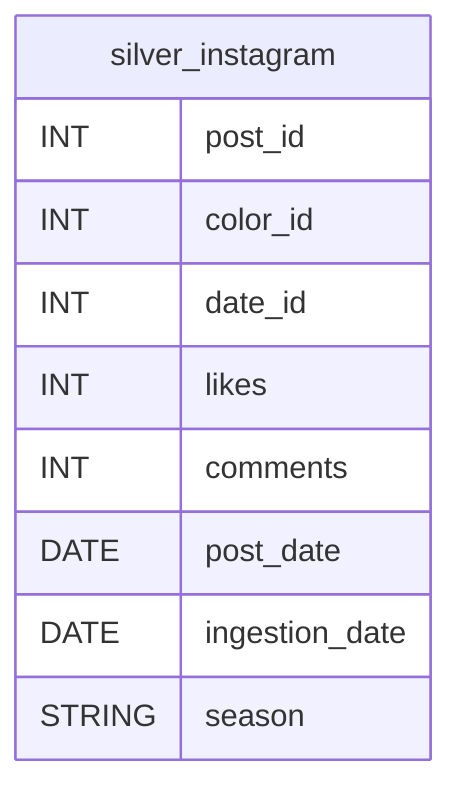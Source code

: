 erDiagram
    silver_instagram {
        INT post_id
        INT color_id
        INT date_id
        INT likes
        INT comments
        DATE post_date
        DATE ingestion_date
        STRING season
    }
